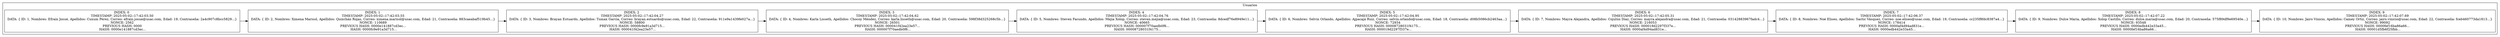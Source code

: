 digraph Blockchain {
    node [shape=record];
    rankdir=LR;
    subgraph cluster_0 {
        label = "Usuarios";
        block0 [label = "{<data> INDEX: 0 \n TIMESTAMP: 2025-05-02::17:42:03.50 \n DATA: \{
  ID:  1, 
  Nombres:  Efraín Josué, 
  Apellidos:  Cuxum Pérez, 
  Correo:  efrain.josue@usac.com, 
  Edad:  19, 
  Contraseña:  2a4c907c8bcc5829...
\} \n NONCE: 2562 \n PREVIOUS HASH: 0000 \n HASH: 0000e141887cd3ec...}"];
        block1 [label = "{<data> INDEX: 1 \n TIMESTAMP: 2025-05-02::17:42:03.55 \n DATA: \{
  ID:  2, 
  Nombres:  Ximena Marisol, 
  Apellidos:  Quixchán Rojas, 
  Correo:  ximena.marisol@usac.com, 
  Edad:  21, 
  Contraseña:  883caeabaf519b45...
\} \n NONCE: 110689 \n PREVIOUS HASH: 0000e141887cd3ec... \n HASH: 0000fc9e91a3d715...}"];
        block2 [label = "{<data> INDEX: 2 \n TIMESTAMP: 2025-05-02::17:42:04.27 \n DATA: \{
  ID:  3, 
  Nombres:  Brayan Estuardo, 
  Apellidos:  Tumax García, 
  Correo:  brayan.estuardo@usac.com, 
  Edad:  22, 
  Contraseña:  911e9a1439fe027a...
\} \n NONCE: 58800 \n PREVIOUS HASH: 0000fc9e91a3d715... \n HASH: 000041f42ea23e57...}"];
        block3 [label = "{<data> INDEX: 3 \n TIMESTAMP: 2025-05-02::17:42:04.62 \n DATA: \{
  ID:  4, 
  Nombres:  Karla Lisseth, 
  Apellidos:  Chocoy Méndez, 
  Correo:  karla.lisseth@usac.com, 
  Edad:  20, 
  Contraseña:  598f38d325268c5b...
\} \n NONCE: 26501 \n PREVIOUS HASH: 000041f42ea23e57... \n HASH: 000007f70aedb0f6...}"];
        block4 [label = "{<data> INDEX: 4 \n TIMESTAMP: 2025-05-02::17:42:04.76 \n DATA: \{
  ID:  5, 
  Nombres:  Steven Facundo, 
  Apellidos:  Mejia Xolop, 
  Correo:  steven.mejia@usac.com, 
  Edad:  23, 
  Contraseña:  8dcedf76e8949e11...
\} \n NONCE: 40665 \n PREVIOUS HASH: 000007f70aedb0f6... \n HASH: 00008728031f4175...}"];
        block5 [label = "{<data> INDEX: 5 \n TIMESTAMP: 2025-05-02::17:42:04.95 \n DATA: \{
  ID:  6, 
  Nombres:  Selvin Orlando, 
  Apellidos:  Ajpacajá Ruiz, 
  Correo:  selvin.orlando@usac.com, 
  Edad:  18, 
  Contraseña:  d08b5086cb2463aa...
\} \n NONCE: 72934 \n PREVIOUS HASH: 00008728031f4175... \n HASH: 000019d2297f337e...}"];
        block6 [label = "{<data> INDEX: 6 \n TIMESTAMP: 2025-05-02::17:42:05.31 \n DATA: \{
  ID:  7, 
  Nombres:  Mayra Alejandra, 
  Apellidos:  Cojulún Díaz, 
  Correo:  mayra.alejandra@usac.com, 
  Edad:  21, 
  Contraseña:  03142883967fadc4...
\} \n NONCE: 216053 \n PREVIOUS HASH: 000019d2297f337e... \n HASH: 0000af4d94ad831e...}"];
        block7 [label = "{<data> INDEX: 7 \n TIMESTAMP: 2025-05-02::17:42:06.37 \n DATA: \{
  ID:  8, 
  Nombres:  Noé Eliseo, 
  Apellidos:  Sactic Vásquez, 
  Correo:  noe.eliseo@usac.com, 
  Edad:  19, 
  Contraseña:  cc235f8fdc8387a4...
\} \n NONCE: 178414 \n PREVIOUS HASH: 0000af4d94ad831e... \n HASH: 0000edb442e33a45...}"];
        block8 [label = "{<data> INDEX: 8 \n TIMESTAMP: 2025-05-02::17:42:07.22 \n DATA: \{
  ID:  9, 
  Nombres:  Dulce María, 
  Apellidos:  Xolop Castillo, 
  Correo:  dulce.maria@usac.com, 
  Edad:  20, 
  Contraseña:  575f89df9e69540e...
\} \n NONCE: 93548 \n PREVIOUS HASH: 0000edb442e33a45... \n HASH: 0000fef16ba86a66...}"];
        block9 [label = "{<data> INDEX: 9 \n TIMESTAMP: 2025-05-02::17:42:07.69 \n DATA: \{
  ID:  10, 
  Nombres:  Jairo Vinicio, 
  Apellidos:  Camey Ortiz, 
  Correo:  jairo.vinicio@usac.com, 
  Edad:  22, 
  Contraseña:  fceb460773da1813...
\} \n NONCE: 99092 \n PREVIOUS HASH: 0000fef16ba86a66... \n HASH: 00001d5fb6f25fbb...}"];
        block0 -> block1;
        block1 -> block2;
        block2 -> block3;
        block3 -> block4;
        block4 -> block5;
        block5 -> block6;
        block6 -> block7;
        block7 -> block8;
        block8 -> block9;
    }
}
